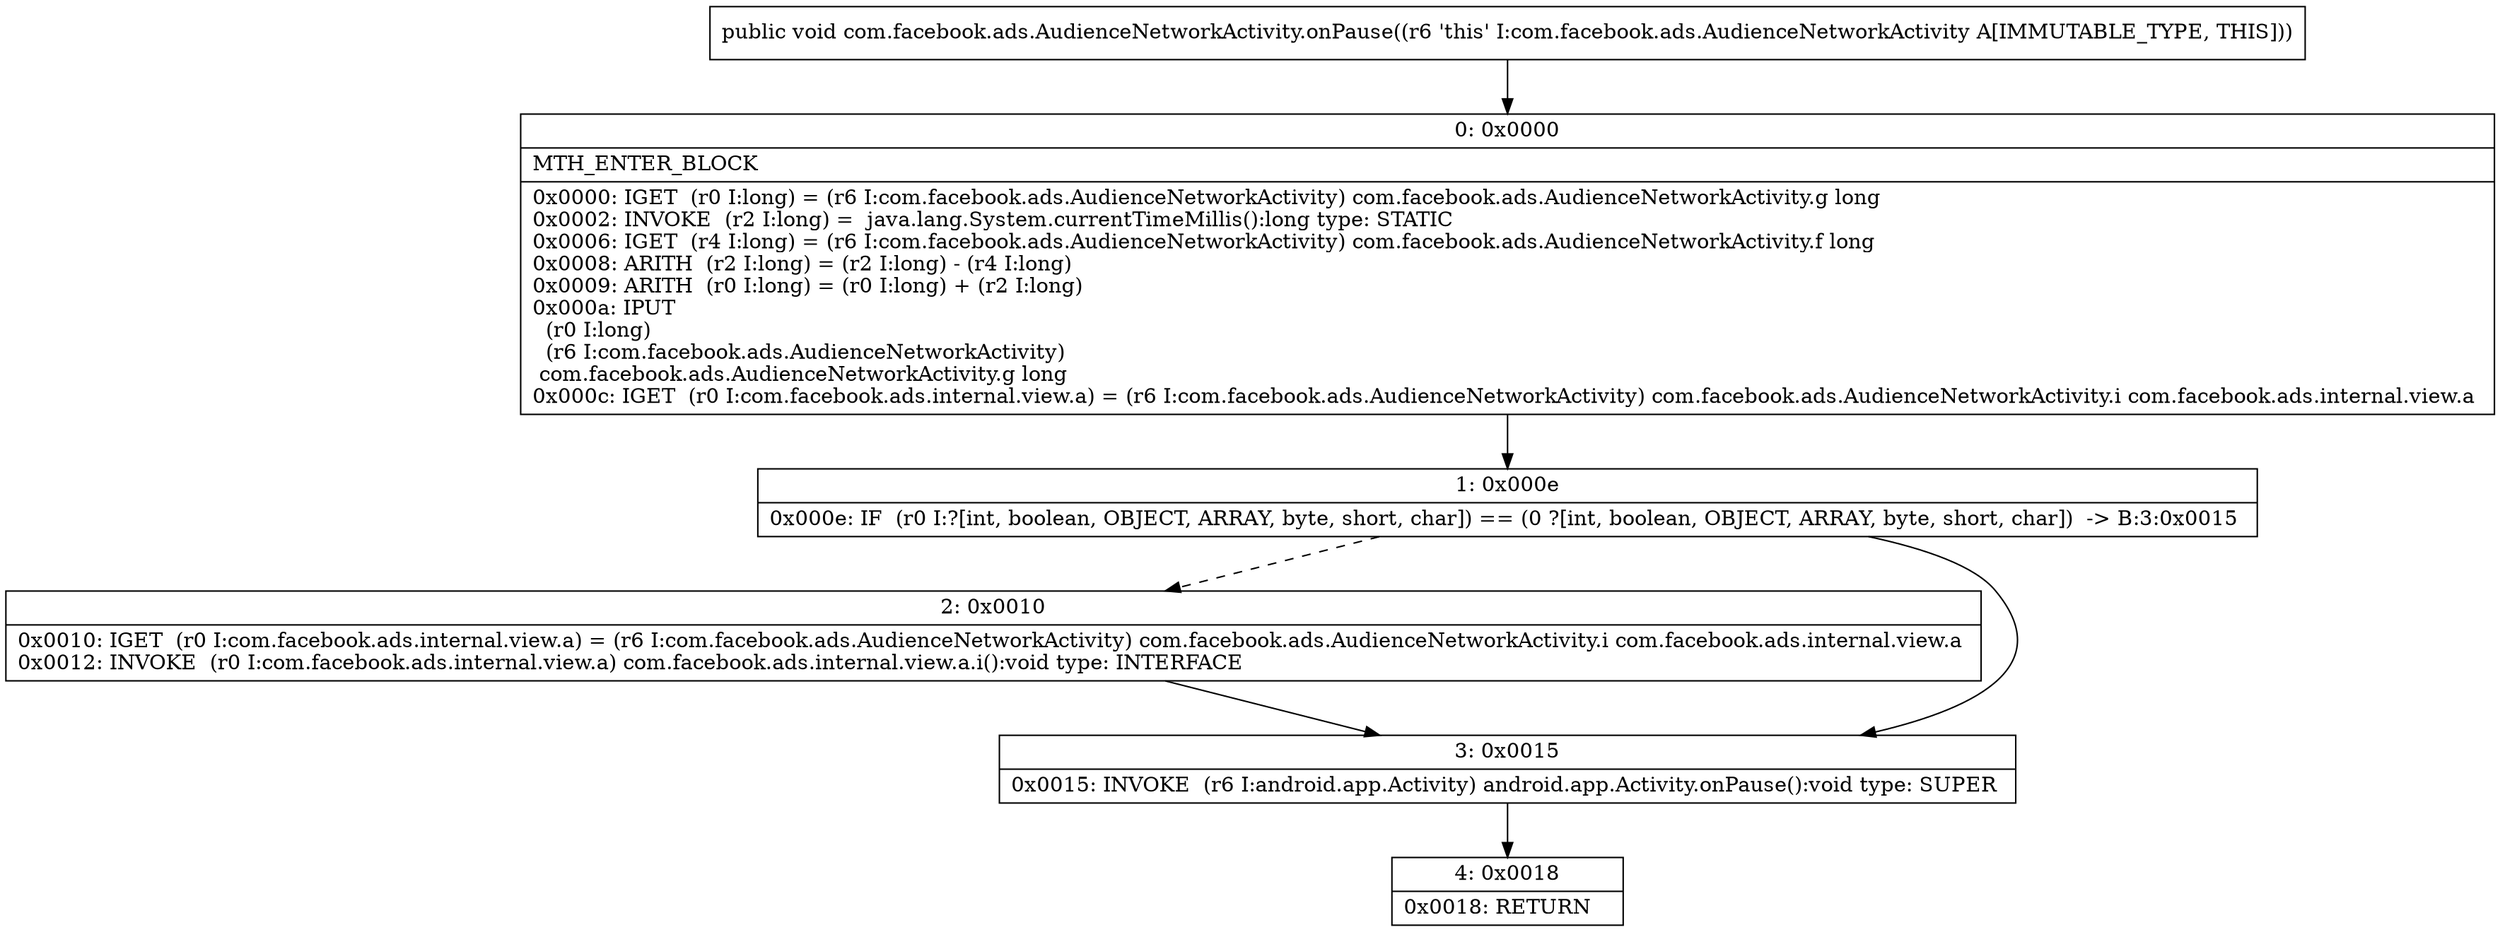 digraph "CFG forcom.facebook.ads.AudienceNetworkActivity.onPause()V" {
Node_0 [shape=record,label="{0\:\ 0x0000|MTH_ENTER_BLOCK\l|0x0000: IGET  (r0 I:long) = (r6 I:com.facebook.ads.AudienceNetworkActivity) com.facebook.ads.AudienceNetworkActivity.g long \l0x0002: INVOKE  (r2 I:long) =  java.lang.System.currentTimeMillis():long type: STATIC \l0x0006: IGET  (r4 I:long) = (r6 I:com.facebook.ads.AudienceNetworkActivity) com.facebook.ads.AudienceNetworkActivity.f long \l0x0008: ARITH  (r2 I:long) = (r2 I:long) \- (r4 I:long) \l0x0009: ARITH  (r0 I:long) = (r0 I:long) + (r2 I:long) \l0x000a: IPUT  \l  (r0 I:long)\l  (r6 I:com.facebook.ads.AudienceNetworkActivity)\l com.facebook.ads.AudienceNetworkActivity.g long \l0x000c: IGET  (r0 I:com.facebook.ads.internal.view.a) = (r6 I:com.facebook.ads.AudienceNetworkActivity) com.facebook.ads.AudienceNetworkActivity.i com.facebook.ads.internal.view.a \l}"];
Node_1 [shape=record,label="{1\:\ 0x000e|0x000e: IF  (r0 I:?[int, boolean, OBJECT, ARRAY, byte, short, char]) == (0 ?[int, boolean, OBJECT, ARRAY, byte, short, char])  \-\> B:3:0x0015 \l}"];
Node_2 [shape=record,label="{2\:\ 0x0010|0x0010: IGET  (r0 I:com.facebook.ads.internal.view.a) = (r6 I:com.facebook.ads.AudienceNetworkActivity) com.facebook.ads.AudienceNetworkActivity.i com.facebook.ads.internal.view.a \l0x0012: INVOKE  (r0 I:com.facebook.ads.internal.view.a) com.facebook.ads.internal.view.a.i():void type: INTERFACE \l}"];
Node_3 [shape=record,label="{3\:\ 0x0015|0x0015: INVOKE  (r6 I:android.app.Activity) android.app.Activity.onPause():void type: SUPER \l}"];
Node_4 [shape=record,label="{4\:\ 0x0018|0x0018: RETURN   \l}"];
MethodNode[shape=record,label="{public void com.facebook.ads.AudienceNetworkActivity.onPause((r6 'this' I:com.facebook.ads.AudienceNetworkActivity A[IMMUTABLE_TYPE, THIS])) }"];
MethodNode -> Node_0;
Node_0 -> Node_1;
Node_1 -> Node_2[style=dashed];
Node_1 -> Node_3;
Node_2 -> Node_3;
Node_3 -> Node_4;
}

